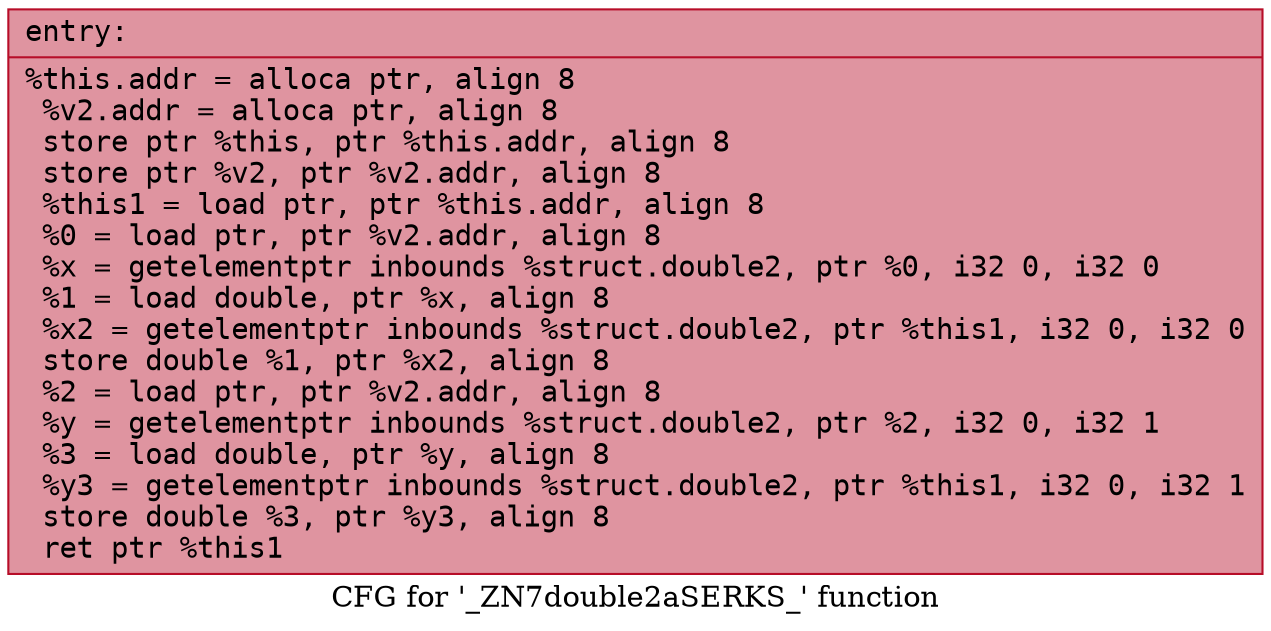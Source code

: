 digraph "CFG for '_ZN7double2aSERKS_' function" {
	label="CFG for '_ZN7double2aSERKS_' function";

	Node0x5619ec31ea80 [shape=record,color="#b70d28ff", style=filled, fillcolor="#b70d2870" fontname="Courier",label="{entry:\l|  %this.addr = alloca ptr, align 8\l  %v2.addr = alloca ptr, align 8\l  store ptr %this, ptr %this.addr, align 8\l  store ptr %v2, ptr %v2.addr, align 8\l  %this1 = load ptr, ptr %this.addr, align 8\l  %0 = load ptr, ptr %v2.addr, align 8\l  %x = getelementptr inbounds %struct.double2, ptr %0, i32 0, i32 0\l  %1 = load double, ptr %x, align 8\l  %x2 = getelementptr inbounds %struct.double2, ptr %this1, i32 0, i32 0\l  store double %1, ptr %x2, align 8\l  %2 = load ptr, ptr %v2.addr, align 8\l  %y = getelementptr inbounds %struct.double2, ptr %2, i32 0, i32 1\l  %3 = load double, ptr %y, align 8\l  %y3 = getelementptr inbounds %struct.double2, ptr %this1, i32 0, i32 1\l  store double %3, ptr %y3, align 8\l  ret ptr %this1\l}"];
}
